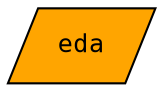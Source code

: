 digraph eda_cg
{
  graph [rankdir="TB", nodesep = "0.175"];
  node [fontname="Courier", fontsize="12", style="filled"];
  edge [fontname="Courier", fontsize="12"];

  eda  [label="eda", ntype="node", argix="-1", dataspec="na", bb="-1", shape="parallelogram", fillcolor="orange"];


}
